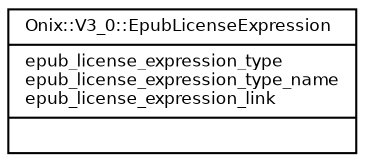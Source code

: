 digraph G {
  fontname = "Bitstream Vera Sans"
  fontsize = 8

  node [
    fontname = "Bitstream Vera Sans"
    fontsize = 8
    shape = "record"
  ]

  edge [
    fontname = "Bitstream Vera Sans"
    fontsize = 8
  ]

  EpubLicenseExpression [
    label = "{Onix::V3_0::EpubLicenseExpression\l|epub_license_expression_type\lepub_license_expression_type_name\lepub_license_expression_link\l|\l}"
  ]




}
